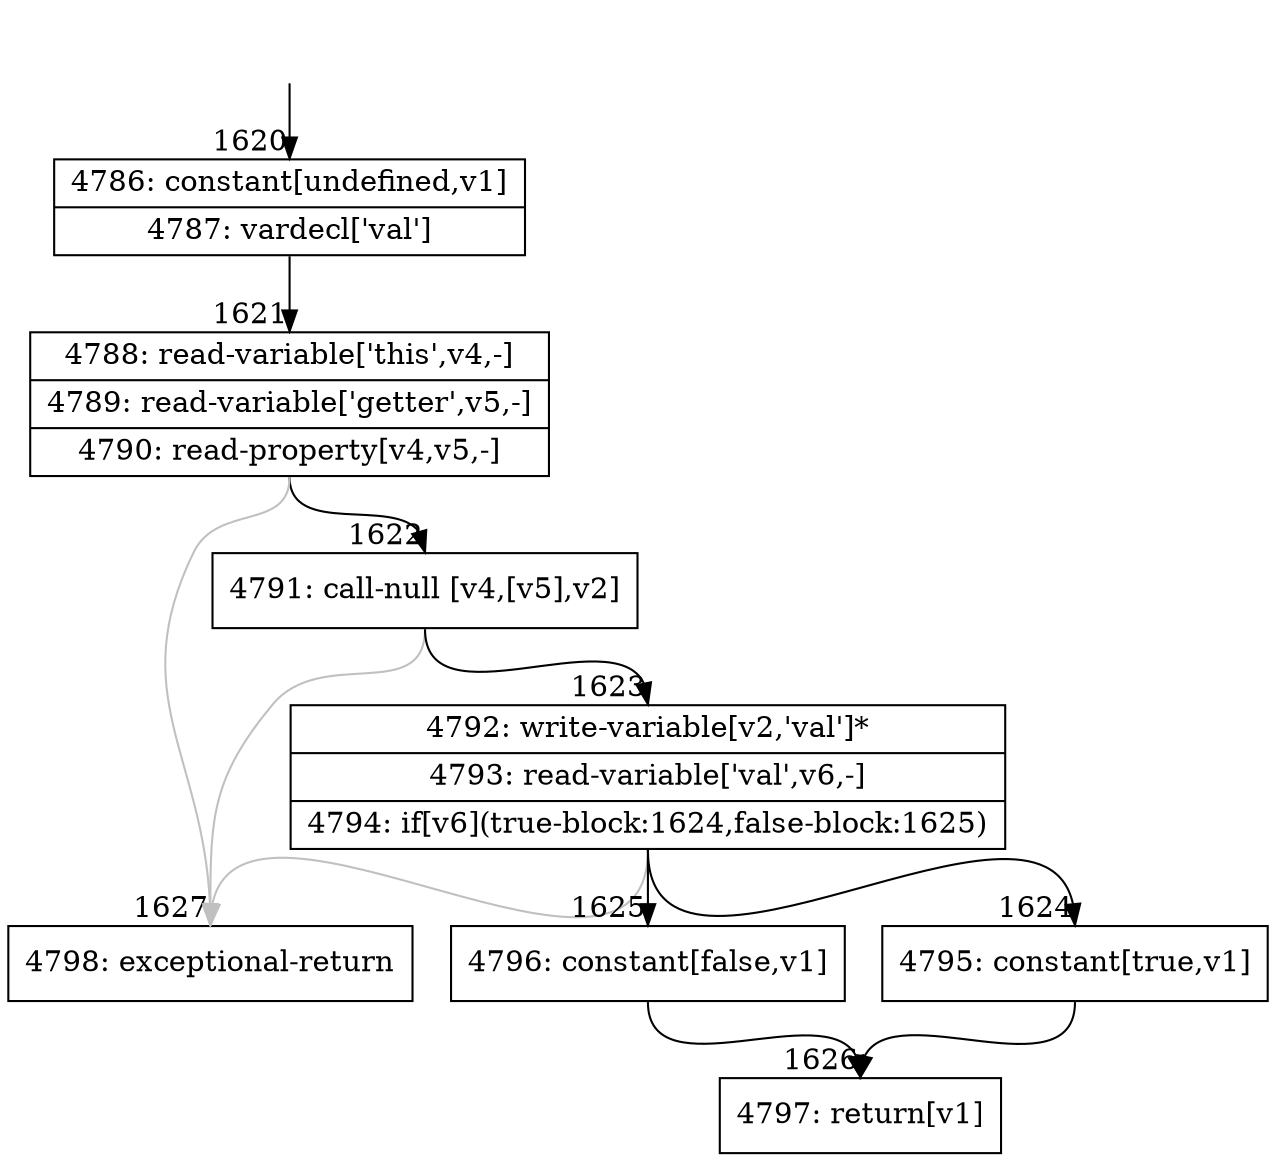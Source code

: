 digraph {
rankdir="TD"
BB_entry192[shape=none,label=""];
BB_entry192 -> BB1620 [tailport=s, headport=n, headlabel="    1620"]
BB1620 [shape=record label="{4786: constant[undefined,v1]|4787: vardecl['val']}" ] 
BB1620 -> BB1621 [tailport=s, headport=n, headlabel="      1621"]
BB1621 [shape=record label="{4788: read-variable['this',v4,-]|4789: read-variable['getter',v5,-]|4790: read-property[v4,v5,-]}" ] 
BB1621 -> BB1622 [tailport=s, headport=n, headlabel="      1622"]
BB1621 -> BB1627 [tailport=s, headport=n, color=gray, headlabel="      1627"]
BB1622 [shape=record label="{4791: call-null [v4,[v5],v2]}" ] 
BB1622 -> BB1623 [tailport=s, headport=n, headlabel="      1623"]
BB1622 -> BB1627 [tailport=s, headport=n, color=gray]
BB1623 [shape=record label="{4792: write-variable[v2,'val']*|4793: read-variable['val',v6,-]|4794: if[v6](true-block:1624,false-block:1625)}" ] 
BB1623 -> BB1624 [tailport=s, headport=n, headlabel="      1624"]
BB1623 -> BB1625 [tailport=s, headport=n, headlabel="      1625"]
BB1623 -> BB1627 [tailport=s, headport=n, color=gray]
BB1624 [shape=record label="{4795: constant[true,v1]}" ] 
BB1624 -> BB1626 [tailport=s, headport=n, headlabel="      1626"]
BB1625 [shape=record label="{4796: constant[false,v1]}" ] 
BB1625 -> BB1626 [tailport=s, headport=n]
BB1626 [shape=record label="{4797: return[v1]}" ] 
BB1627 [shape=record label="{4798: exceptional-return}" ] 
//#$~ 1885
}
